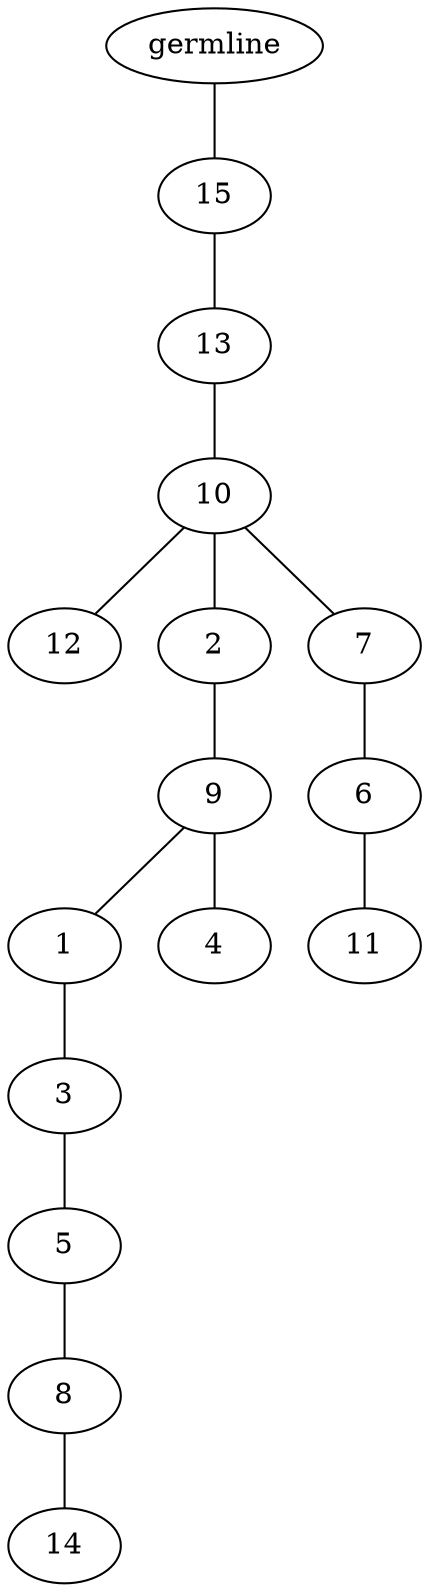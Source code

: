 graph tree {
    "140205822487952" [label="germline"];
    "140205822612912" [label="15"];
    "140205822613296" [label="13"];
    "140205822615168" [label="10"];
    "140205822615504" [label="12"];
    "140205822615408" [label="2"];
    "140205820162160" [label="9"];
    "140205820162784" [label="1"];
    "140205820163120" [label="3"];
    "140205820163408" [label="5"];
    "140205820163696" [label="8"];
    "140205820163984" [label="14"];
    "140205820163648" [label="4"];
    "140205820163072" [label="7"];
    "140205822614112" [label="6"];
    "140205822615312" [label="11"];
    "140205822487952" -- "140205822612912";
    "140205822612912" -- "140205822613296";
    "140205822613296" -- "140205822615168";
    "140205822615168" -- "140205822615504";
    "140205822615168" -- "140205822615408";
    "140205822615168" -- "140205820163072";
    "140205822615408" -- "140205820162160";
    "140205820162160" -- "140205820162784";
    "140205820162160" -- "140205820163648";
    "140205820162784" -- "140205820163120";
    "140205820163120" -- "140205820163408";
    "140205820163408" -- "140205820163696";
    "140205820163696" -- "140205820163984";
    "140205820163072" -- "140205822614112";
    "140205822614112" -- "140205822615312";
}
